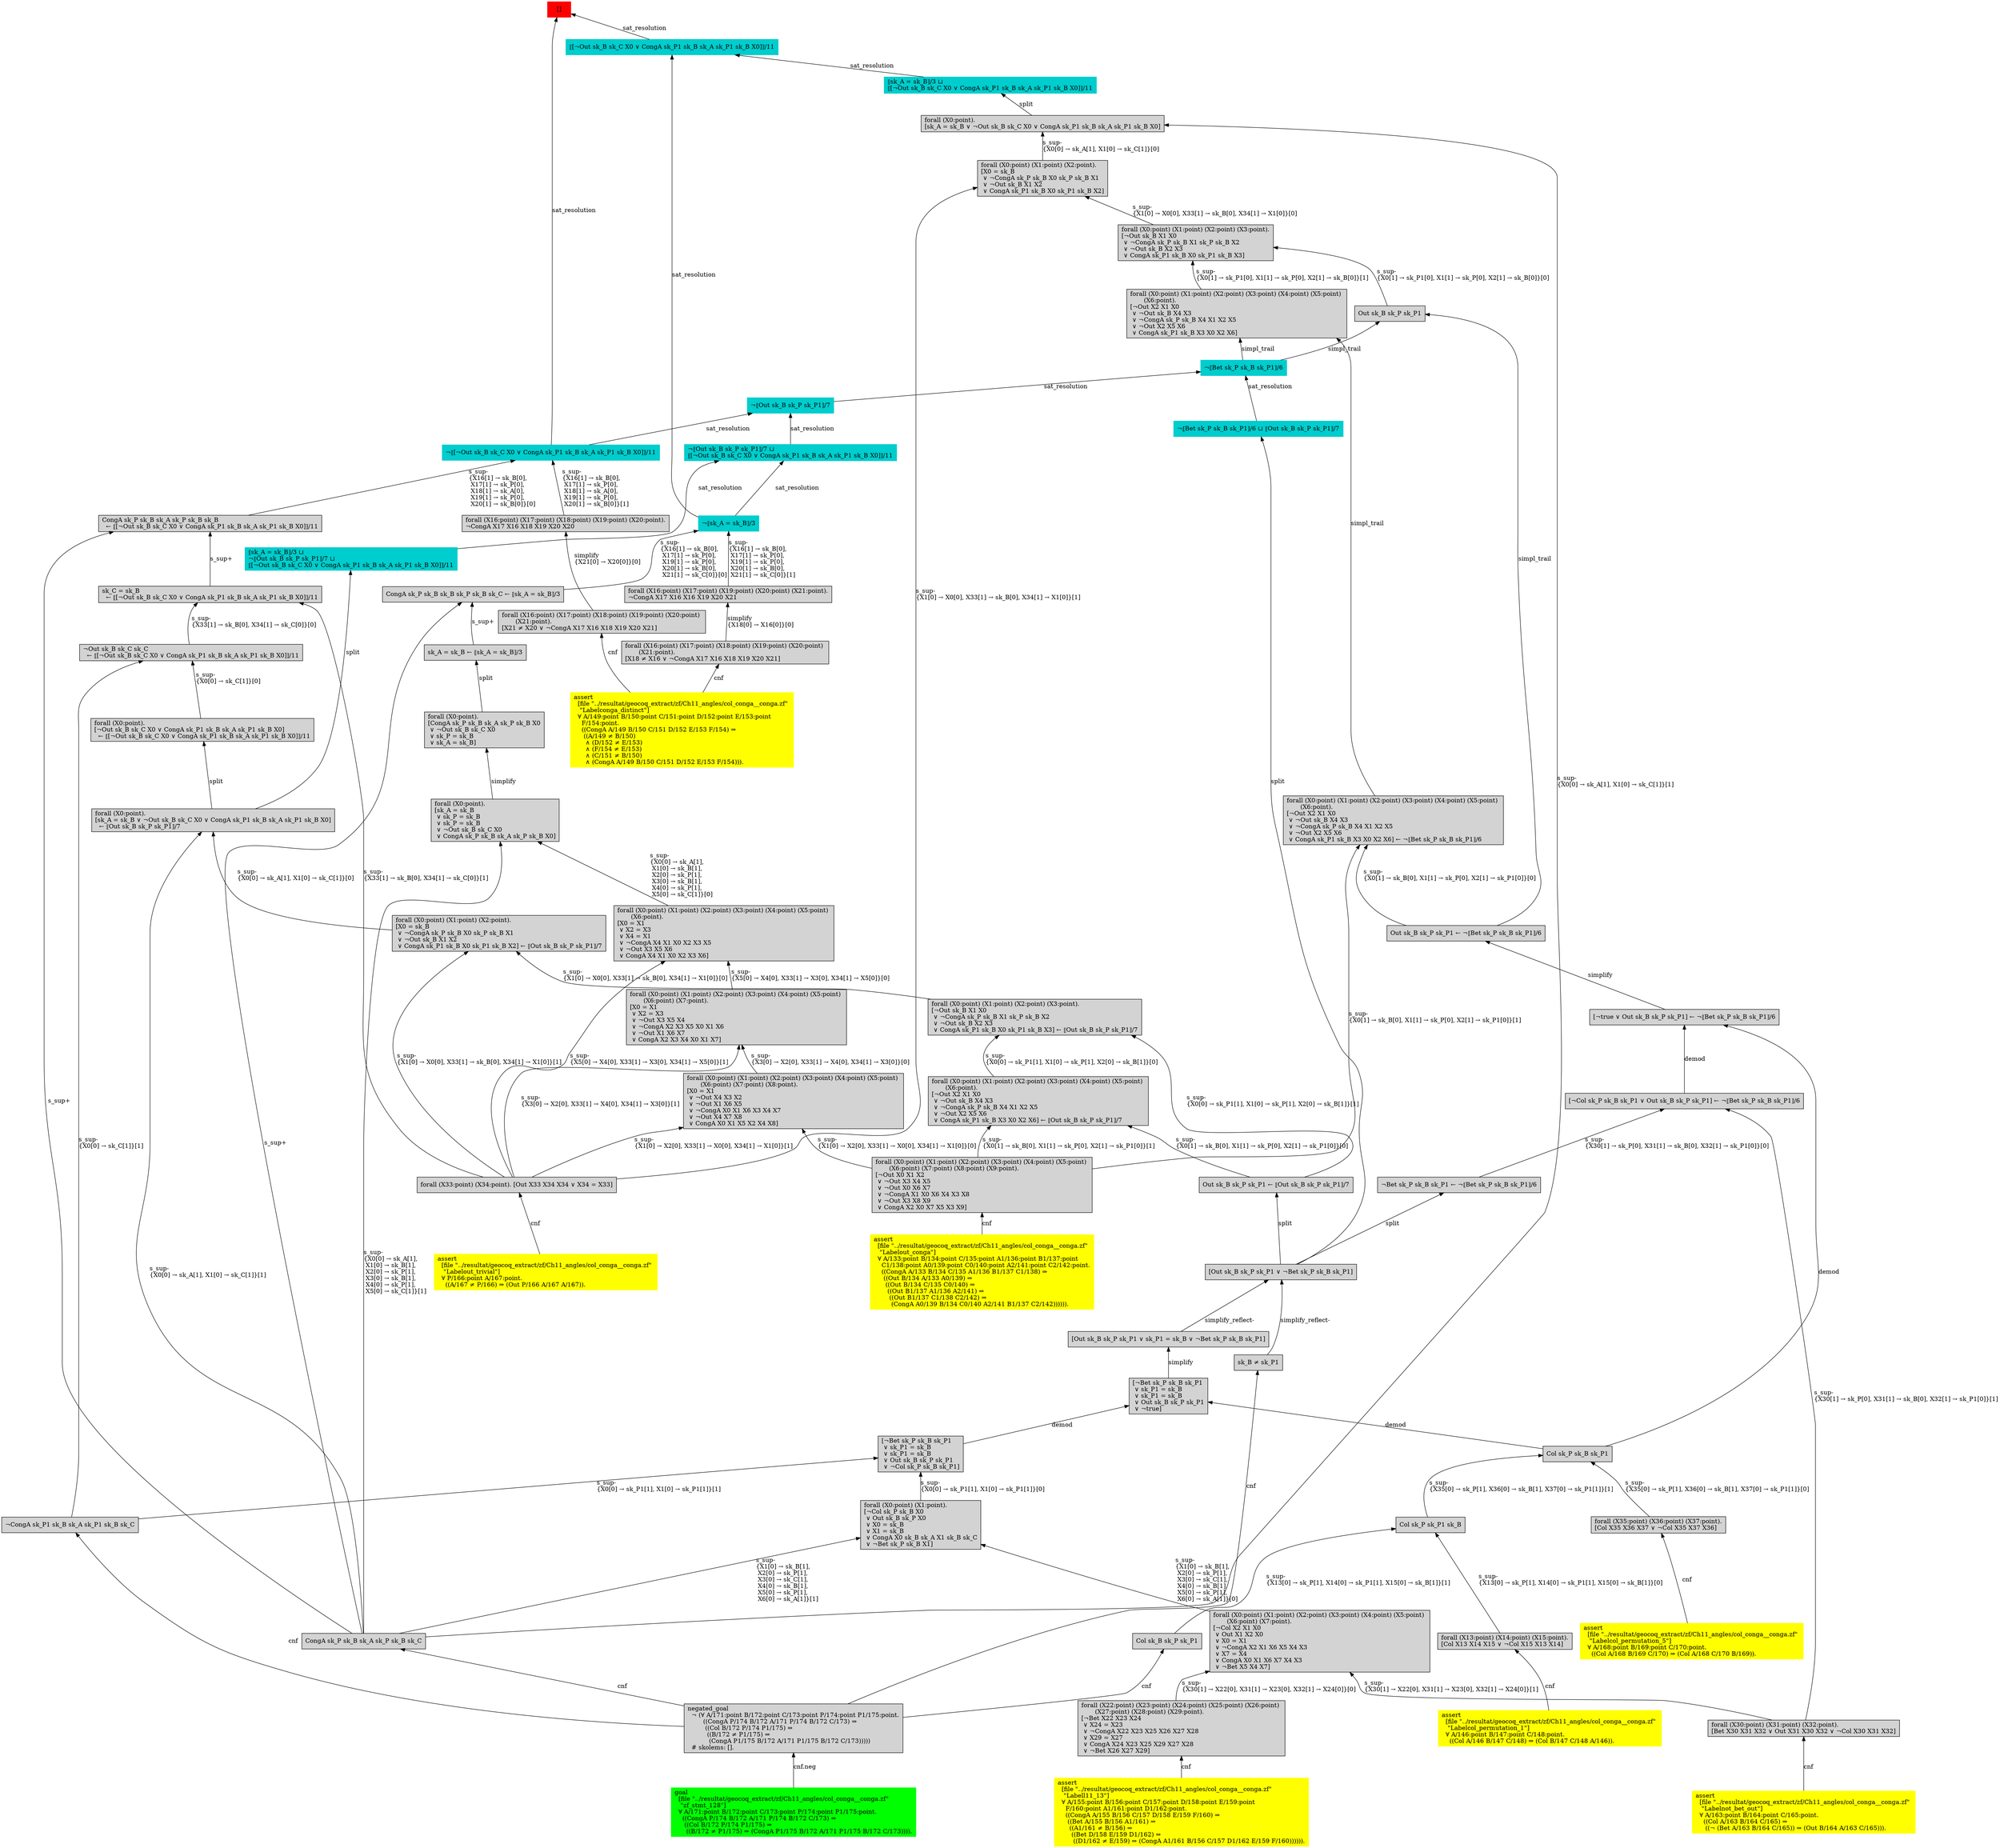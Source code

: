digraph "unsat_graph" {
  vertex_0 [color=red, label="[]", shape=box, style=filled];
  vertex_0 -> vertex_1 [label="sat_resolution", dir="back"];
  vertex_1 [color=cyan3, shape=box, label="¬⟦[¬Out sk_B sk_C X0 ∨ CongA sk_P1 sk_B sk_A sk_P1 sk_B X0]⟧/11\l", style=filled];
  vertex_1 -> vertex_2 [label="s_sup-\l\{X16[1] → sk_B[0], \l X17[1] → sk_P[0], \l X18[1] → sk_A[0], \l X19[1] → sk_P[0], \l X20[1] → sk_B[0]\}[1]\l", dir="back"];
  vertex_2 [shape=box, label="forall (X16:point) (X17:point) (X18:point) (X19:point) (X20:point).\l¬CongA X17 X16 X18 X19 X20 X20\l", style=filled];
  vertex_2 -> vertex_3 [label="simplify\l\{X21[0] → X20[0]\}[0]\l", dir="back"];
  vertex_3 [shape=box, label="forall (X16:point) (X17:point) (X18:point) (X19:point) (X20:point) \l       (X21:point).\l[X21 ≠ X20 ∨ ¬CongA X17 X16 X18 X19 X20 X21]\l", style=filled];
  vertex_3 -> vertex_4 [label="cnf", dir="back"];
  vertex_4 [color=yellow, shape=box, label="assert\l  [file \"../resultat/geocoq_extract/zf/Ch11_angles/col_conga__conga.zf\" \l   \"Labelconga_distinct\"]\l  ∀ A/149:point B/150:point C/151:point D/152:point E/153:point \l    F/154:point.\l    ((CongA A/149 B/150 C/151 D/152 E/153 F/154) ⇒\l     ((A/149 ≠ B/150)\l      ∧ (D/152 ≠ E/153)\l      ∧ (F/154 ≠ E/153)\l      ∧ (C/151 ≠ B/150)\l      ∧ (CongA A/149 B/150 C/151 D/152 E/153 F/154))).\l", style=filled];
  vertex_1 -> vertex_5 [label="s_sup-\l\{X16[1] → sk_B[0], \l X17[1] → sk_P[0], \l X18[1] → sk_A[0], \l X19[1] → sk_P[0], \l X20[1] → sk_B[0]\}[0]\l", dir="back"];
  vertex_5 [shape=box, label="CongA sk_P sk_B sk_A sk_P sk_B sk_B\l  ← ⟦[¬Out sk_B sk_C X0 ∨ CongA sk_P1 sk_B sk_A sk_P1 sk_B X0]⟧/11\l", style=filled];
  vertex_5 -> vertex_6 [label="s_sup+\l", dir="back"];
  vertex_6 [shape=box, label="CongA sk_P sk_B sk_A sk_P sk_B sk_C\l", style=filled];
  vertex_6 -> vertex_7 [label="cnf", dir="back"];
  vertex_7 [shape=box, label="negated_goal\l  ¬ (∀ A/171:point B/172:point C/173:point P/174:point P1/175:point.\l        ((CongA P/174 B/172 A/171 P/174 B/172 C/173) ⇒\l         ((Col B/172 P/174 P1/175) ⇒\l          ((B/172 ≠ P1/175) ⇒\l           (CongA P1/175 B/172 A/171 P1/175 B/172 C/173)))))\l  # skolems: [].\l", style=filled];
  vertex_7 -> vertex_8 [label="cnf.neg", dir="back"];
  vertex_8 [color=green, shape=box, label="goal\l  [file \"../resultat/geocoq_extract/zf/Ch11_angles/col_conga__conga.zf\" \l   \"zf_stmt_128\"]\l  ∀ A/171:point B/172:point C/173:point P/174:point P1/175:point.\l    ((CongA P/174 B/172 A/171 P/174 B/172 C/173) ⇒\l     ((Col B/172 P/174 P1/175) ⇒\l      ((B/172 ≠ P1/175) ⇒ (CongA P1/175 B/172 A/171 P1/175 B/172 C/173)))).\l", style=filled];
  vertex_5 -> vertex_9 [label="s_sup+\l", dir="back"];
  vertex_9 [shape=box, label="sk_C = sk_B\l  ← ⟦[¬Out sk_B sk_C X0 ∨ CongA sk_P1 sk_B sk_A sk_P1 sk_B X0]⟧/11\l", style=filled];
  vertex_9 -> vertex_10 [label="s_sup-\l\{X33[1] → sk_B[0], X34[1] → sk_C[0]\}[0]\l", dir="back"];
  vertex_10 [shape=box, label="¬Out sk_B sk_C sk_C\l  ← ⟦[¬Out sk_B sk_C X0 ∨ CongA sk_P1 sk_B sk_A sk_P1 sk_B X0]⟧/11\l", style=filled];
  vertex_10 -> vertex_11 [label="s_sup-\l\{X0[0] → sk_C[1]\}[1]\l", dir="back"];
  vertex_11 [shape=box, label="¬CongA sk_P1 sk_B sk_A sk_P1 sk_B sk_C\l", style=filled];
  vertex_11 -> vertex_7 [label="cnf", dir="back"];
  vertex_10 -> vertex_12 [label="s_sup-\l\{X0[0] → sk_C[1]\}[0]\l", dir="back"];
  vertex_12 [shape=box, label="forall (X0:point).\l[¬Out sk_B sk_C X0 ∨ CongA sk_P1 sk_B sk_A sk_P1 sk_B X0]\l  ← ⟦[¬Out sk_B sk_C X0 ∨ CongA sk_P1 sk_B sk_A sk_P1 sk_B X0]⟧/11\l", style=filled];
  vertex_12 -> vertex_13 [label="split", dir="back"];
  vertex_13 [shape=box, label="forall (X0:point).\l[sk_A = sk_B ∨ ¬Out sk_B sk_C X0 ∨ CongA sk_P1 sk_B sk_A sk_P1 sk_B X0]\l  ← ⟦Out sk_B sk_P sk_P1⟧/7\l", style=filled];
  vertex_13 -> vertex_14 [label="s_sup-\l\{X0[0] → sk_A[1], X1[0] → sk_C[1]\}[0]\l", dir="back"];
  vertex_14 [shape=box, label="forall (X0:point) (X1:point) (X2:point).\l[X0 = sk_B\l ∨ ¬CongA sk_P sk_B X0 sk_P sk_B X1\l ∨ ¬Out sk_B X1 X2\l ∨ CongA sk_P1 sk_B X0 sk_P1 sk_B X2] ← ⟦Out sk_B sk_P sk_P1⟧/7\l", style=filled];
  vertex_14 -> vertex_15 [label="s_sup-\l\{X1[0] → X0[0], X33[1] → sk_B[0], X34[1] → X1[0]\}[0]\l", dir="back"];
  vertex_15 [shape=box, label="forall (X0:point) (X1:point) (X2:point) (X3:point).\l[¬Out sk_B X1 X0\l ∨ ¬CongA sk_P sk_B X1 sk_P sk_B X2\l ∨ ¬Out sk_B X2 X3\l ∨ CongA sk_P1 sk_B X0 sk_P1 sk_B X3] ← ⟦Out sk_B sk_P sk_P1⟧/7\l", style=filled];
  vertex_15 -> vertex_16 [label="s_sup-\l\{X0[0] → sk_P1[1], X1[0] → sk_P[1], X2[0] → sk_B[1]\}[0]\l", dir="back"];
  vertex_16 [shape=box, label="forall (X0:point) (X1:point) (X2:point) (X3:point) (X4:point) (X5:point) \l       (X6:point).\l[¬Out X2 X1 X0\l ∨ ¬Out sk_B X4 X3\l ∨ ¬CongA sk_P sk_B X4 X1 X2 X5\l ∨ ¬Out X2 X5 X6\l ∨ CongA sk_P1 sk_B X3 X0 X2 X6] ← ⟦Out sk_B sk_P sk_P1⟧/7\l", style=filled];
  vertex_16 -> vertex_17 [label="s_sup-\l\{X0[1] → sk_B[0], X1[1] → sk_P[0], X2[1] → sk_P1[0]\}[1]\l", dir="back"];
  vertex_17 [shape=box, label="forall (X0:point) (X1:point) (X2:point) (X3:point) (X4:point) (X5:point) \l       (X6:point) (X7:point) (X8:point) (X9:point).\l[¬Out X0 X1 X2\l ∨ ¬Out X3 X4 X5\l ∨ ¬Out X0 X6 X7\l ∨ ¬CongA X1 X0 X6 X4 X3 X8\l ∨ ¬Out X3 X8 X9\l ∨ CongA X2 X0 X7 X5 X3 X9]\l", style=filled];
  vertex_17 -> vertex_18 [label="cnf", dir="back"];
  vertex_18 [color=yellow, shape=box, label="assert\l  [file \"../resultat/geocoq_extract/zf/Ch11_angles/col_conga__conga.zf\" \l   \"Labelout_conga\"]\l  ∀ A/133:point B/134:point C/135:point A1/136:point B1/137:point \l    C1/138:point A0/139:point C0/140:point A2/141:point C2/142:point.\l    ((CongA A/133 B/134 C/135 A1/136 B1/137 C1/138) ⇒\l     ((Out B/134 A/133 A0/139) ⇒\l      ((Out B/134 C/135 C0/140) ⇒\l       ((Out B1/137 A1/136 A2/141) ⇒\l        ((Out B1/137 C1/138 C2/142) ⇒\l         (CongA A0/139 B/134 C0/140 A2/141 B1/137 C2/142)))))).\l", style=filled];
  vertex_16 -> vertex_19 [label="s_sup-\l\{X0[1] → sk_B[0], X1[1] → sk_P[0], X2[1] → sk_P1[0]\}[0]\l", dir="back"];
  vertex_19 [shape=box, label="Out sk_B sk_P sk_P1 ← ⟦Out sk_B sk_P sk_P1⟧/7\l", style=filled];
  vertex_19 -> vertex_20 [label="split", dir="back"];
  vertex_20 [shape=box, label="[Out sk_B sk_P sk_P1 ∨ ¬Bet sk_P sk_B sk_P1]\l", style=filled];
  vertex_20 -> vertex_21 [label="simplify_reflect-", dir="back"];
  vertex_21 [shape=box, label="sk_B ≠ sk_P1\l", style=filled];
  vertex_21 -> vertex_7 [label="cnf", dir="back"];
  vertex_20 -> vertex_22 [label="simplify_reflect-", dir="back"];
  vertex_22 [shape=box, label="[Out sk_B sk_P sk_P1 ∨ sk_P1 = sk_B ∨ ¬Bet sk_P sk_B sk_P1]\l", style=filled];
  vertex_22 -> vertex_23 [label="simplify", dir="back"];
  vertex_23 [shape=box, label="[¬Bet sk_P sk_B sk_P1\l ∨ sk_P1 = sk_B\l ∨ sk_P1 = sk_B\l ∨ Out sk_B sk_P sk_P1\l ∨ ¬true]\l", style=filled];
  vertex_23 -> vertex_24 [label="demod", dir="back"];
  vertex_24 [shape=box, label="Col sk_P sk_B sk_P1\l", style=filled];
  vertex_24 -> vertex_25 [label="s_sup-\l\{X35[0] → sk_P[1], X36[0] → sk_B[1], X37[0] → sk_P1[1]\}[0]\l", dir="back"];
  vertex_25 [shape=box, label="forall (X35:point) (X36:point) (X37:point).\l[Col X35 X36 X37 ∨ ¬Col X35 X37 X36]\l", style=filled];
  vertex_25 -> vertex_26 [label="cnf", dir="back"];
  vertex_26 [color=yellow, shape=box, label="assert\l  [file \"../resultat/geocoq_extract/zf/Ch11_angles/col_conga__conga.zf\" \l   \"Labelcol_permutation_5\"]\l  ∀ A/168:point B/169:point C/170:point.\l    ((Col A/168 B/169 C/170) ⇒ (Col A/168 C/170 B/169)).\l", style=filled];
  vertex_24 -> vertex_27 [label="s_sup-\l\{X35[0] → sk_P[1], X36[0] → sk_B[1], X37[0] → sk_P1[1]\}[1]\l", dir="back"];
  vertex_27 [shape=box, label="Col sk_P sk_P1 sk_B\l", style=filled];
  vertex_27 -> vertex_28 [label="s_sup-\l\{X13[0] → sk_P[1], X14[0] → sk_P1[1], X15[0] → sk_B[1]\}[0]\l", dir="back"];
  vertex_28 [shape=box, label="forall (X13:point) (X14:point) (X15:point).\l[Col X13 X14 X15 ∨ ¬Col X15 X13 X14]\l", style=filled];
  vertex_28 -> vertex_29 [label="cnf", dir="back"];
  vertex_29 [color=yellow, shape=box, label="assert\l  [file \"../resultat/geocoq_extract/zf/Ch11_angles/col_conga__conga.zf\" \l   \"Labelcol_permutation_1\"]\l  ∀ A/146:point B/147:point C/148:point.\l    ((Col A/146 B/147 C/148) ⇒ (Col B/147 C/148 A/146)).\l", style=filled];
  vertex_27 -> vertex_30 [label="s_sup-\l\{X13[0] → sk_P[1], X14[0] → sk_P1[1], X15[0] → sk_B[1]\}[1]\l", dir="back"];
  vertex_30 [shape=box, label="Col sk_B sk_P sk_P1\l", style=filled];
  vertex_30 -> vertex_7 [label="cnf", dir="back"];
  vertex_23 -> vertex_31 [label="demod", dir="back"];
  vertex_31 [shape=box, label="[¬Bet sk_P sk_B sk_P1\l ∨ sk_P1 = sk_B\l ∨ sk_P1 = sk_B\l ∨ Out sk_B sk_P sk_P1\l ∨ ¬Col sk_P sk_B sk_P1]\l", style=filled];
  vertex_31 -> vertex_11 [label="s_sup-\l\{X0[0] → sk_P1[1], X1[0] → sk_P1[1]\}[1]\l", dir="back"];
  vertex_31 -> vertex_32 [label="s_sup-\l\{X0[0] → sk_P1[1], X1[0] → sk_P1[1]\}[0]\l", dir="back"];
  vertex_32 [shape=box, label="forall (X0:point) (X1:point).\l[¬Col sk_P sk_B X0\l ∨ Out sk_B sk_P X0\l ∨ X0 = sk_B\l ∨ X1 = sk_B\l ∨ CongA X0 sk_B sk_A X1 sk_B sk_C\l ∨ ¬Bet sk_P sk_B X1]\l", style=filled];
  vertex_32 -> vertex_33 [label="s_sup-\l\{X1[0] → sk_B[1], \l X2[0] → sk_P[1], \l X3[0] → sk_C[1], \l X4[0] → sk_B[1], \l X5[0] → sk_P[1], \l X6[0] → sk_A[1]\}[0]\l", dir="back"];
  vertex_33 [shape=box, label="forall (X0:point) (X1:point) (X2:point) (X3:point) (X4:point) (X5:point) \l       (X6:point) (X7:point).\l[¬Col X2 X1 X0\l ∨ Out X1 X2 X0\l ∨ X0 = X1\l ∨ ¬CongA X2 X1 X6 X5 X4 X3\l ∨ X7 = X4\l ∨ CongA X0 X1 X6 X7 X4 X3\l ∨ ¬Bet X5 X4 X7]\l", style=filled];
  vertex_33 -> vertex_34 [label="s_sup-\l\{X30[1] → X22[0], X31[1] → X23[0], X32[1] → X24[0]\}[0]\l", dir="back"];
  vertex_34 [shape=box, label="forall (X22:point) (X23:point) (X24:point) (X25:point) (X26:point) \l       (X27:point) (X28:point) (X29:point).\l[¬Bet X22 X23 X24\l ∨ X24 = X23\l ∨ ¬CongA X22 X23 X25 X26 X27 X28\l ∨ X29 = X27\l ∨ CongA X24 X23 X25 X29 X27 X28\l ∨ ¬Bet X26 X27 X29]\l", style=filled];
  vertex_34 -> vertex_35 [label="cnf", dir="back"];
  vertex_35 [color=yellow, shape=box, label="assert\l  [file \"../resultat/geocoq_extract/zf/Ch11_angles/col_conga__conga.zf\" \l   \"Labell11_13\"]\l  ∀ A/155:point B/156:point C/157:point D/158:point E/159:point \l    F/160:point A1/161:point D1/162:point.\l    ((CongA A/155 B/156 C/157 D/158 E/159 F/160) ⇒\l     ((Bet A/155 B/156 A1/161) ⇒\l      ((A1/161 ≠ B/156) ⇒\l       ((Bet D/158 E/159 D1/162) ⇒\l        ((D1/162 ≠ E/159) ⇒ (CongA A1/161 B/156 C/157 D1/162 E/159 F/160)))))).\l", style=filled];
  vertex_33 -> vertex_36 [label="s_sup-\l\{X30[1] → X22[0], X31[1] → X23[0], X32[1] → X24[0]\}[1]\l", dir="back"];
  vertex_36 [shape=box, label="forall (X30:point) (X31:point) (X32:point).\l[Bet X30 X31 X32 ∨ Out X31 X30 X32 ∨ ¬Col X30 X31 X32]\l", style=filled];
  vertex_36 -> vertex_37 [label="cnf", dir="back"];
  vertex_37 [color=yellow, shape=box, label="assert\l  [file \"../resultat/geocoq_extract/zf/Ch11_angles/col_conga__conga.zf\" \l   \"Labelnot_bet_out\"]\l  ∀ A/163:point B/164:point C/165:point.\l    ((Col A/163 B/164 C/165) ⇒\l     ((¬ (Bet A/163 B/164 C/165)) ⇒ (Out B/164 A/163 C/165))).\l", style=filled];
  vertex_32 -> vertex_6 [label="s_sup-\l\{X1[0] → sk_B[1], \l X2[0] → sk_P[1], \l X3[0] → sk_C[1], \l X4[0] → sk_B[1], \l X5[0] → sk_P[1], \l X6[0] → sk_A[1]\}[1]\l", dir="back"];
  vertex_15 -> vertex_19 [label="s_sup-\l\{X0[0] → sk_P1[1], X1[0] → sk_P[1], X2[0] → sk_B[1]\}[1]\l", dir="back"];
  vertex_14 -> vertex_38 [label="s_sup-\l\{X1[0] → X0[0], X33[1] → sk_B[0], X34[1] → X1[0]\}[1]\l", dir="back"];
  vertex_38 [shape=box, label="forall (X33:point) (X34:point). [Out X33 X34 X34 ∨ X34 = X33]\l", style=filled];
  vertex_38 -> vertex_39 [label="cnf", dir="back"];
  vertex_39 [color=yellow, shape=box, label="assert\l  [file \"../resultat/geocoq_extract/zf/Ch11_angles/col_conga__conga.zf\" \l   \"Labelout_trivial\"]\l  ∀ P/166:point A/167:point.\l    ((A/167 ≠ P/166) ⇒ (Out P/166 A/167 A/167)).\l", style=filled];
  vertex_13 -> vertex_6 [label="s_sup-\l\{X0[0] → sk_A[1], X1[0] → sk_C[1]\}[1]\l", dir="back"];
  vertex_9 -> vertex_38 [label="s_sup-\l\{X33[1] → sk_B[0], X34[1] → sk_C[0]\}[1]\l", dir="back"];
  vertex_0 -> vertex_40 [label="sat_resolution", dir="back"];
  vertex_40 [color=cyan3, shape=box, label="⟦[¬Out sk_B sk_C X0 ∨ CongA sk_P1 sk_B sk_A sk_P1 sk_B X0]⟧/11\l", style=filled];
  vertex_40 -> vertex_41 [label="sat_resolution", dir="back"];
  vertex_41 [color=cyan3, shape=box, label="¬⟦sk_A = sk_B⟧/3\l", style=filled];
  vertex_41 -> vertex_42 [label="s_sup-\l\{X16[1] → sk_B[0], \l X17[1] → sk_P[0], \l X19[1] → sk_P[0], \l X20[1] → sk_B[0], \l X21[1] → sk_C[0]\}[1]\l", dir="back"];
  vertex_42 [shape=box, label="forall (X16:point) (X17:point) (X19:point) (X20:point) (X21:point).\l¬CongA X17 X16 X16 X19 X20 X21\l", style=filled];
  vertex_42 -> vertex_43 [label="simplify\l\{X18[0] → X16[0]\}[0]\l", dir="back"];
  vertex_43 [shape=box, label="forall (X16:point) (X17:point) (X18:point) (X19:point) (X20:point) \l       (X21:point).\l[X18 ≠ X16 ∨ ¬CongA X17 X16 X18 X19 X20 X21]\l", style=filled];
  vertex_43 -> vertex_4 [label="cnf", dir="back"];
  vertex_41 -> vertex_44 [label="s_sup-\l\{X16[1] → sk_B[0], \l X17[1] → sk_P[0], \l X19[1] → sk_P[0], \l X20[1] → sk_B[0], \l X21[1] → sk_C[0]\}[0]\l", dir="back"];
  vertex_44 [shape=box, label="CongA sk_P sk_B sk_B sk_P sk_B sk_C ← ⟦sk_A = sk_B⟧/3\l", style=filled];
  vertex_44 -> vertex_6 [label="s_sup+\l", dir="back"];
  vertex_44 -> vertex_45 [label="s_sup+\l", dir="back"];
  vertex_45 [shape=box, label="sk_A = sk_B ← ⟦sk_A = sk_B⟧/3\l", style=filled];
  vertex_45 -> vertex_46 [label="split", dir="back"];
  vertex_46 [shape=box, label="forall (X0:point).\l[CongA sk_P sk_B sk_A sk_P sk_B X0\l ∨ ¬Out sk_B sk_C X0\l ∨ sk_P = sk_B\l ∨ sk_A = sk_B]\l", style=filled];
  vertex_46 -> vertex_47 [label="simplify", dir="back"];
  vertex_47 [shape=box, label="forall (X0:point).\l[sk_A = sk_B\l ∨ sk_P = sk_B\l ∨ sk_P = sk_B\l ∨ ¬Out sk_B sk_C X0\l ∨ CongA sk_P sk_B sk_A sk_P sk_B X0]\l", style=filled];
  vertex_47 -> vertex_48 [label="s_sup-\l\{X0[0] → sk_A[1], \l X1[0] → sk_B[1], \l X2[0] → sk_P[1], \l X3[0] → sk_B[1], \l X4[0] → sk_P[1], \l X5[0] → sk_C[1]\}[0]\l", dir="back"];
  vertex_48 [shape=box, label="forall (X0:point) (X1:point) (X2:point) (X3:point) (X4:point) (X5:point) \l       (X6:point).\l[X0 = X1\l ∨ X2 = X3\l ∨ X4 = X1\l ∨ ¬CongA X4 X1 X0 X2 X3 X5\l ∨ ¬Out X3 X5 X6\l ∨ CongA X4 X1 X0 X2 X3 X6]\l", style=filled];
  vertex_48 -> vertex_49 [label="s_sup-\l\{X5[0] → X4[0], X33[1] → X3[0], X34[1] → X5[0]\}[0]\l", dir="back"];
  vertex_49 [shape=box, label="forall (X0:point) (X1:point) (X2:point) (X3:point) (X4:point) (X5:point) \l       (X6:point) (X7:point).\l[X0 = X1\l ∨ X2 = X3\l ∨ ¬Out X3 X5 X4\l ∨ ¬CongA X2 X3 X5 X0 X1 X6\l ∨ ¬Out X1 X6 X7\l ∨ CongA X2 X3 X4 X0 X1 X7]\l", style=filled];
  vertex_49 -> vertex_50 [label="s_sup-\l\{X3[0] → X2[0], X33[1] → X4[0], X34[1] → X3[0]\}[0]\l", dir="back"];
  vertex_50 [shape=box, label="forall (X0:point) (X1:point) (X2:point) (X3:point) (X4:point) (X5:point) \l       (X6:point) (X7:point) (X8:point).\l[X0 = X1\l ∨ ¬Out X4 X3 X2\l ∨ ¬Out X1 X6 X5\l ∨ ¬CongA X0 X1 X6 X3 X4 X7\l ∨ ¬Out X4 X7 X8\l ∨ CongA X0 X1 X5 X2 X4 X8]\l", style=filled];
  vertex_50 -> vertex_17 [label="s_sup-\l\{X1[0] → X2[0], X33[1] → X0[0], X34[1] → X1[0]\}[0]\l", dir="back"];
  vertex_50 -> vertex_38 [label="s_sup-\l\{X1[0] → X2[0], X33[1] → X0[0], X34[1] → X1[0]\}[1]\l", dir="back"];
  vertex_49 -> vertex_38 [label="s_sup-\l\{X3[0] → X2[0], X33[1] → X4[0], X34[1] → X3[0]\}[1]\l", dir="back"];
  vertex_48 -> vertex_38 [label="s_sup-\l\{X5[0] → X4[0], X33[1] → X3[0], X34[1] → X5[0]\}[1]\l", dir="back"];
  vertex_47 -> vertex_6 [label="s_sup-\l\{X0[0] → sk_A[1], \l X1[0] → sk_B[1], \l X2[0] → sk_P[1], \l X3[0] → sk_B[1], \l X4[0] → sk_P[1], \l X5[0] → sk_C[1]\}[1]\l", dir="back"];
  vertex_40 -> vertex_51 [label="sat_resolution", dir="back"];
  vertex_51 [color=cyan3, shape=box, label="⟦sk_A = sk_B⟧/3 ⊔ \l⟦[¬Out sk_B sk_C X0 ∨ CongA sk_P1 sk_B sk_A sk_P1 sk_B X0]⟧/11\l", style=filled];
  vertex_51 -> vertex_52 [label="split", dir="back"];
  vertex_52 [shape=box, label="forall (X0:point).\l[sk_A = sk_B ∨ ¬Out sk_B sk_C X0 ∨ CongA sk_P1 sk_B sk_A sk_P1 sk_B X0]\l", style=filled];
  vertex_52 -> vertex_53 [label="s_sup-\l\{X0[0] → sk_A[1], X1[0] → sk_C[1]\}[0]\l", dir="back"];
  vertex_53 [shape=box, label="forall (X0:point) (X1:point) (X2:point).\l[X0 = sk_B\l ∨ ¬CongA sk_P sk_B X0 sk_P sk_B X1\l ∨ ¬Out sk_B X1 X2\l ∨ CongA sk_P1 sk_B X0 sk_P1 sk_B X2]\l", style=filled];
  vertex_53 -> vertex_54 [label="s_sup-\l\{X1[0] → X0[0], X33[1] → sk_B[0], X34[1] → X1[0]\}[0]\l", dir="back"];
  vertex_54 [shape=box, label="forall (X0:point) (X1:point) (X2:point) (X3:point).\l[¬Out sk_B X1 X0\l ∨ ¬CongA sk_P sk_B X1 sk_P sk_B X2\l ∨ ¬Out sk_B X2 X3\l ∨ CongA sk_P1 sk_B X0 sk_P1 sk_B X3]\l", style=filled];
  vertex_54 -> vertex_55 [label="s_sup-\l\{X0[1] → sk_P1[0], X1[1] → sk_P[0], X2[1] → sk_B[0]\}[1]\l", dir="back"];
  vertex_55 [shape=box, label="forall (X0:point) (X1:point) (X2:point) (X3:point) (X4:point) (X5:point) \l       (X6:point).\l[¬Out X2 X1 X0\l ∨ ¬Out sk_B X4 X3\l ∨ ¬CongA sk_P sk_B X4 X1 X2 X5\l ∨ ¬Out X2 X5 X6\l ∨ CongA sk_P1 sk_B X3 X0 X2 X6]\l", style=filled];
  vertex_55 -> vertex_56 [label="simpl_trail", dir="back"];
  vertex_56 [color=cyan3, shape=box, label="¬⟦Bet sk_P sk_B sk_P1⟧/6\l", style=filled];
  vertex_56 -> vertex_57 [label="sat_resolution", dir="back"];
  vertex_57 [color=cyan3, shape=box, label="¬⟦Out sk_B sk_P sk_P1⟧/7\l", style=filled];
  vertex_57 -> vertex_1 [label="sat_resolution", dir="back"];
  vertex_57 -> vertex_58 [label="sat_resolution", dir="back"];
  vertex_58 [color=cyan3, shape=box, label="¬⟦Out sk_B sk_P sk_P1⟧/7 ⊔ \l⟦[¬Out sk_B sk_C X0 ∨ CongA sk_P1 sk_B sk_A sk_P1 sk_B X0]⟧/11\l", style=filled];
  vertex_58 -> vertex_41 [label="sat_resolution", dir="back"];
  vertex_58 -> vertex_59 [label="sat_resolution", dir="back"];
  vertex_59 [color=cyan3, shape=box, label="⟦sk_A = sk_B⟧/3 ⊔ \l¬⟦Out sk_B sk_P sk_P1⟧/7 ⊔ \l⟦[¬Out sk_B sk_C X0 ∨ CongA sk_P1 sk_B sk_A sk_P1 sk_B X0]⟧/11\l", style=filled];
  vertex_59 -> vertex_13 [label="split", dir="back"];
  vertex_56 -> vertex_60 [label="sat_resolution", dir="back"];
  vertex_60 [color=cyan3, shape=box, label="¬⟦Bet sk_P sk_B sk_P1⟧/6 ⊔ ⟦Out sk_B sk_P sk_P1⟧/7\l", style=filled];
  vertex_60 -> vertex_20 [label="split", dir="back"];
  vertex_55 -> vertex_61 [label="simpl_trail", dir="back"];
  vertex_61 [shape=box, label="forall (X0:point) (X1:point) (X2:point) (X3:point) (X4:point) (X5:point) \l       (X6:point).\l[¬Out X2 X1 X0\l ∨ ¬Out sk_B X4 X3\l ∨ ¬CongA sk_P sk_B X4 X1 X2 X5\l ∨ ¬Out X2 X5 X6\l ∨ CongA sk_P1 sk_B X3 X0 X2 X6] ← ¬⟦Bet sk_P sk_B sk_P1⟧/6\l", style=filled];
  vertex_61 -> vertex_17 [label="s_sup-\l\{X0[1] → sk_B[0], X1[1] → sk_P[0], X2[1] → sk_P1[0]\}[1]\l", dir="back"];
  vertex_61 -> vertex_62 [label="s_sup-\l\{X0[1] → sk_B[0], X1[1] → sk_P[0], X2[1] → sk_P1[0]\}[0]\l", dir="back"];
  vertex_62 [shape=box, label="Out sk_B sk_P sk_P1 ← ¬⟦Bet sk_P sk_B sk_P1⟧/6\l", style=filled];
  vertex_62 -> vertex_63 [label="simplify", dir="back"];
  vertex_63 [shape=box, label="[¬true ∨ Out sk_B sk_P sk_P1] ← ¬⟦Bet sk_P sk_B sk_P1⟧/6\l", style=filled];
  vertex_63 -> vertex_24 [label="demod", dir="back"];
  vertex_63 -> vertex_64 [label="demod", dir="back"];
  vertex_64 [shape=box, label="[¬Col sk_P sk_B sk_P1 ∨ Out sk_B sk_P sk_P1] ← ¬⟦Bet sk_P sk_B sk_P1⟧/6\l", style=filled];
  vertex_64 -> vertex_65 [label="s_sup-\l\{X30[1] → sk_P[0], X31[1] → sk_B[0], X32[1] → sk_P1[0]\}[0]\l", dir="back"];
  vertex_65 [shape=box, label="¬Bet sk_P sk_B sk_P1 ← ¬⟦Bet sk_P sk_B sk_P1⟧/6\l", style=filled];
  vertex_65 -> vertex_20 [label="split", dir="back"];
  vertex_64 -> vertex_36 [label="s_sup-\l\{X30[1] → sk_P[0], X31[1] → sk_B[0], X32[1] → sk_P1[0]\}[1]\l", dir="back"];
  vertex_54 -> vertex_66 [label="s_sup-\l\{X0[1] → sk_P1[0], X1[1] → sk_P[0], X2[1] → sk_B[0]\}[0]\l", dir="back"];
  vertex_66 [shape=box, label="Out sk_B sk_P sk_P1\l", style=filled];
  vertex_66 -> vertex_56 [label="simpl_trail", dir="back"];
  vertex_66 -> vertex_62 [label="simpl_trail", dir="back"];
  vertex_53 -> vertex_38 [label="s_sup-\l\{X1[0] → X0[0], X33[1] → sk_B[0], X34[1] → X1[0]\}[1]\l", dir="back"];
  vertex_52 -> vertex_6 [label="s_sup-\l\{X0[0] → sk_A[1], X1[0] → sk_C[1]\}[1]\l", dir="back"];
  }


